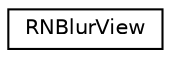 digraph G
{
  edge [fontname="Helvetica",fontsize="10",labelfontname="Helvetica",labelfontsize="10"];
  node [fontname="Helvetica",fontsize="10",shape=record];
  rankdir="LR";
  Node1 [label="RNBlurView",height=0.2,width=0.4,color="black", fillcolor="white", style="filled",URL="$interface_r_n_blur_view.html"];
}
